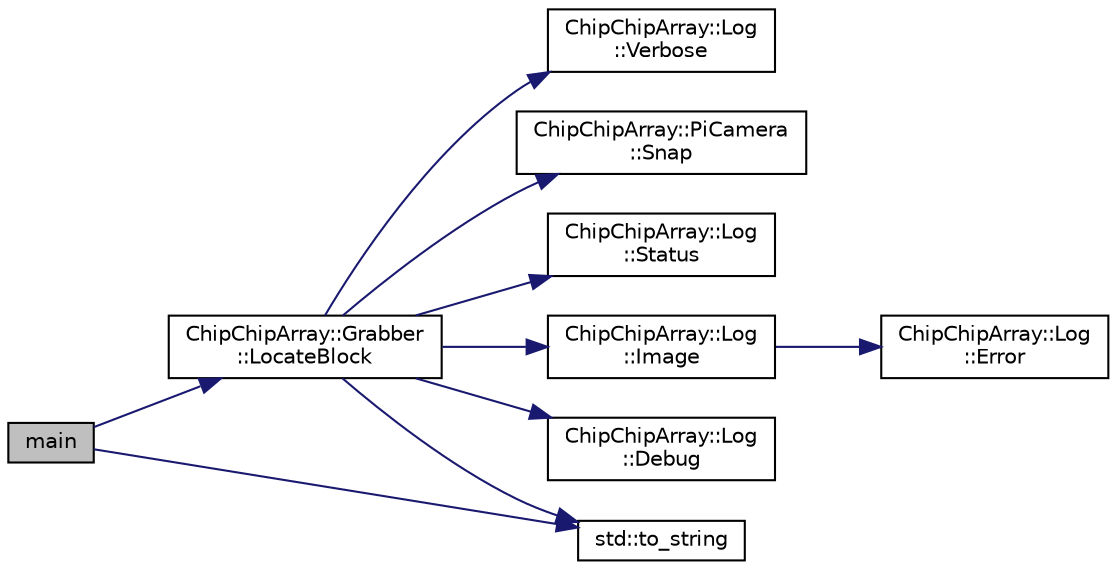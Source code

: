 digraph "main"
{
  edge [fontname="Helvetica",fontsize="10",labelfontname="Helvetica",labelfontsize="10"];
  node [fontname="Helvetica",fontsize="10",shape=record];
  rankdir="LR";
  Node1 [label="main",height=0.2,width=0.4,color="black", fillcolor="grey75", style="filled", fontcolor="black"];
  Node1 -> Node2 [color="midnightblue",fontsize="10",style="solid",fontname="Helvetica"];
  Node2 [label="ChipChipArray::Grabber\l::LocateBlock",height=0.2,width=0.4,color="black", fillcolor="white", style="filled",URL="$classChipChipArray_1_1Grabber.html#a86bc18ecf71c7ff4e324df0467af124a"];
  Node2 -> Node3 [color="midnightblue",fontsize="10",style="solid",fontname="Helvetica"];
  Node3 [label="ChipChipArray::Log\l::Verbose",height=0.2,width=0.4,color="black", fillcolor="white", style="filled",URL="$classChipChipArray_1_1Log.html#a154a5f38d9c7a767693b242684a3d4d9"];
  Node2 -> Node4 [color="midnightblue",fontsize="10",style="solid",fontname="Helvetica"];
  Node4 [label="ChipChipArray::PiCamera\l::Snap",height=0.2,width=0.4,color="black", fillcolor="white", style="filled",URL="$classChipChipArray_1_1PiCamera.html#a58fb0de02570dce9a9cb60a1a04fb84f"];
  Node2 -> Node5 [color="midnightblue",fontsize="10",style="solid",fontname="Helvetica"];
  Node5 [label="ChipChipArray::Log\l::Status",height=0.2,width=0.4,color="black", fillcolor="white", style="filled",URL="$classChipChipArray_1_1Log.html#a66575b6e94c6112e4cefa5736cb996e0"];
  Node2 -> Node6 [color="midnightblue",fontsize="10",style="solid",fontname="Helvetica"];
  Node6 [label="std::to_string",height=0.2,width=0.4,color="black", fillcolor="white", style="filled",URL="$namespacestd.html#aa5ddf582a1c96ffe258c997be9a294a3"];
  Node2 -> Node7 [color="midnightblue",fontsize="10",style="solid",fontname="Helvetica"];
  Node7 [label="ChipChipArray::Log\l::Image",height=0.2,width=0.4,color="black", fillcolor="white", style="filled",URL="$classChipChipArray_1_1Log.html#a65bbab057c8b1453f9e4efcfee7522c4"];
  Node7 -> Node8 [color="midnightblue",fontsize="10",style="solid",fontname="Helvetica"];
  Node8 [label="ChipChipArray::Log\l::Error",height=0.2,width=0.4,color="black", fillcolor="white", style="filled",URL="$classChipChipArray_1_1Log.html#aba7b7b0555f49f4dcf15f4b9fd3e6b34"];
  Node2 -> Node9 [color="midnightblue",fontsize="10",style="solid",fontname="Helvetica"];
  Node9 [label="ChipChipArray::Log\l::Debug",height=0.2,width=0.4,color="black", fillcolor="white", style="filled",URL="$classChipChipArray_1_1Log.html#ac32b435af1577e4ebc67af2bdfea8eff"];
  Node1 -> Node6 [color="midnightblue",fontsize="10",style="solid",fontname="Helvetica"];
}
